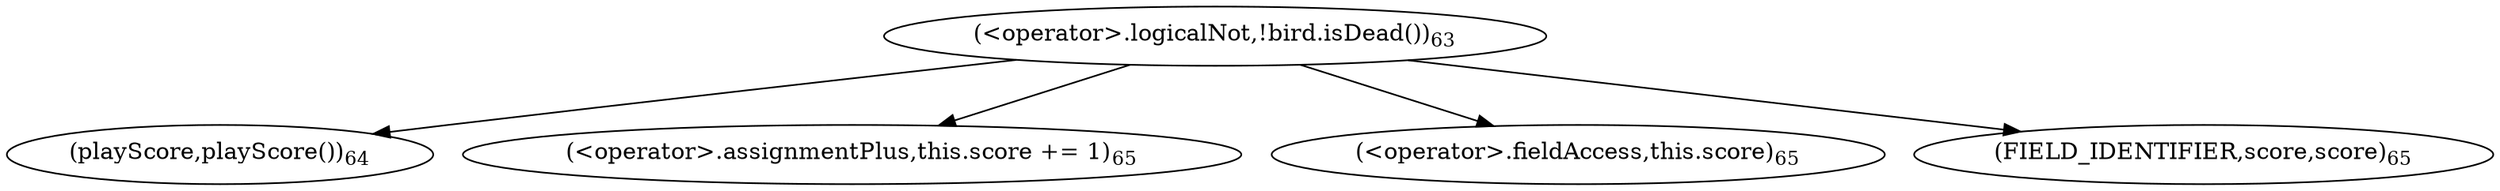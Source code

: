 digraph "score" {  
"198" [label = <(&lt;operator&gt;.logicalNot,!bird.isDead())<SUB>63</SUB>> ]
"202" [label = <(playScore,playScore())<SUB>64</SUB>> ]
"204" [label = <(&lt;operator&gt;.assignmentPlus,this.score += 1)<SUB>65</SUB>> ]
"205" [label = <(&lt;operator&gt;.fieldAccess,this.score)<SUB>65</SUB>> ]
"207" [label = <(FIELD_IDENTIFIER,score,score)<SUB>65</SUB>> ]
  "198" -> "204" 
  "198" -> "202" 
  "198" -> "205" 
  "198" -> "207" 
}
